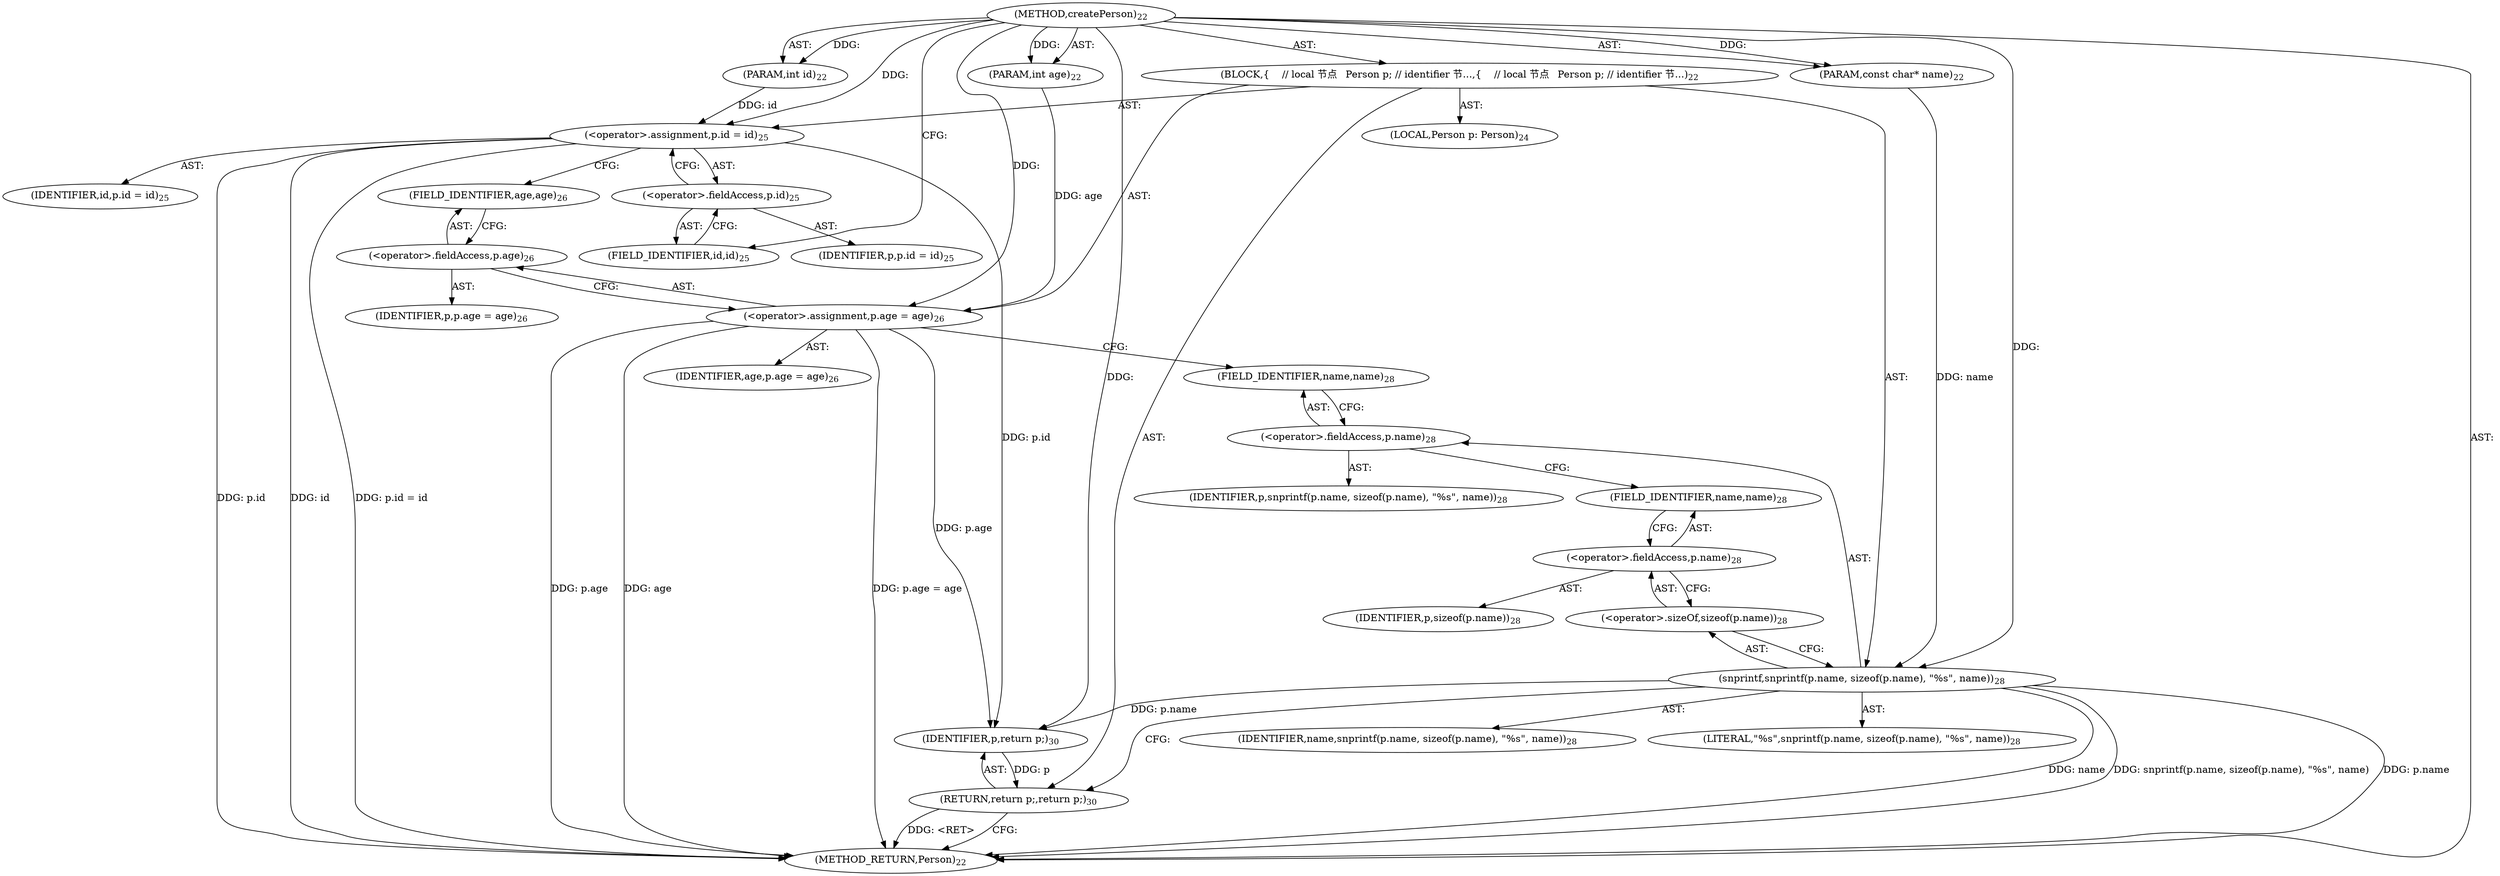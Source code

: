 digraph "createPerson" {  
"44" [label = <(METHOD,createPerson)<SUB>22</SUB>> ]
"45" [label = <(PARAM,int id)<SUB>22</SUB>> ]
"46" [label = <(PARAM,const char* name)<SUB>22</SUB>> ]
"47" [label = <(PARAM,int age)<SUB>22</SUB>> ]
"48" [label = <(BLOCK,{
    // local 节点
    Person p; // identifier 节...,{
    // local 节点
    Person p; // identifier 节...)<SUB>22</SUB>> ]
"49" [label = <(LOCAL,Person p: Person)<SUB>24</SUB>> ]
"50" [label = <(&lt;operator&gt;.assignment,p.id = id)<SUB>25</SUB>> ]
"51" [label = <(&lt;operator&gt;.fieldAccess,p.id)<SUB>25</SUB>> ]
"52" [label = <(IDENTIFIER,p,p.id = id)<SUB>25</SUB>> ]
"53" [label = <(FIELD_IDENTIFIER,id,id)<SUB>25</SUB>> ]
"54" [label = <(IDENTIFIER,id,p.id = id)<SUB>25</SUB>> ]
"55" [label = <(&lt;operator&gt;.assignment,p.age = age)<SUB>26</SUB>> ]
"56" [label = <(&lt;operator&gt;.fieldAccess,p.age)<SUB>26</SUB>> ]
"57" [label = <(IDENTIFIER,p,p.age = age)<SUB>26</SUB>> ]
"58" [label = <(FIELD_IDENTIFIER,age,age)<SUB>26</SUB>> ]
"59" [label = <(IDENTIFIER,age,p.age = age)<SUB>26</SUB>> ]
"60" [label = <(snprintf,snprintf(p.name, sizeof(p.name), &quot;%s&quot;, name))<SUB>28</SUB>> ]
"61" [label = <(&lt;operator&gt;.fieldAccess,p.name)<SUB>28</SUB>> ]
"62" [label = <(IDENTIFIER,p,snprintf(p.name, sizeof(p.name), &quot;%s&quot;, name))<SUB>28</SUB>> ]
"63" [label = <(FIELD_IDENTIFIER,name,name)<SUB>28</SUB>> ]
"64" [label = <(&lt;operator&gt;.sizeOf,sizeof(p.name))<SUB>28</SUB>> ]
"65" [label = <(&lt;operator&gt;.fieldAccess,p.name)<SUB>28</SUB>> ]
"66" [label = <(IDENTIFIER,p,sizeof(p.name))<SUB>28</SUB>> ]
"67" [label = <(FIELD_IDENTIFIER,name,name)<SUB>28</SUB>> ]
"68" [label = <(LITERAL,&quot;%s&quot;,snprintf(p.name, sizeof(p.name), &quot;%s&quot;, name))<SUB>28</SUB>> ]
"69" [label = <(IDENTIFIER,name,snprintf(p.name, sizeof(p.name), &quot;%s&quot;, name))<SUB>28</SUB>> ]
"70" [label = <(RETURN,return p;,return p;)<SUB>30</SUB>> ]
"71" [label = <(IDENTIFIER,p,return p;)<SUB>30</SUB>> ]
"72" [label = <(METHOD_RETURN,Person)<SUB>22</SUB>> ]
  "44" -> "45"  [ label = "AST: "] 
  "44" -> "46"  [ label = "AST: "] 
  "44" -> "47"  [ label = "AST: "] 
  "44" -> "48"  [ label = "AST: "] 
  "44" -> "72"  [ label = "AST: "] 
  "48" -> "49"  [ label = "AST: "] 
  "48" -> "50"  [ label = "AST: "] 
  "48" -> "55"  [ label = "AST: "] 
  "48" -> "60"  [ label = "AST: "] 
  "48" -> "70"  [ label = "AST: "] 
  "50" -> "51"  [ label = "AST: "] 
  "50" -> "54"  [ label = "AST: "] 
  "51" -> "52"  [ label = "AST: "] 
  "51" -> "53"  [ label = "AST: "] 
  "55" -> "56"  [ label = "AST: "] 
  "55" -> "59"  [ label = "AST: "] 
  "56" -> "57"  [ label = "AST: "] 
  "56" -> "58"  [ label = "AST: "] 
  "60" -> "61"  [ label = "AST: "] 
  "60" -> "64"  [ label = "AST: "] 
  "60" -> "68"  [ label = "AST: "] 
  "60" -> "69"  [ label = "AST: "] 
  "61" -> "62"  [ label = "AST: "] 
  "61" -> "63"  [ label = "AST: "] 
  "64" -> "65"  [ label = "AST: "] 
  "65" -> "66"  [ label = "AST: "] 
  "65" -> "67"  [ label = "AST: "] 
  "70" -> "71"  [ label = "AST: "] 
  "50" -> "58"  [ label = "CFG: "] 
  "55" -> "63"  [ label = "CFG: "] 
  "60" -> "70"  [ label = "CFG: "] 
  "70" -> "72"  [ label = "CFG: "] 
  "51" -> "50"  [ label = "CFG: "] 
  "56" -> "55"  [ label = "CFG: "] 
  "61" -> "67"  [ label = "CFG: "] 
  "64" -> "60"  [ label = "CFG: "] 
  "53" -> "51"  [ label = "CFG: "] 
  "58" -> "56"  [ label = "CFG: "] 
  "63" -> "61"  [ label = "CFG: "] 
  "65" -> "64"  [ label = "CFG: "] 
  "67" -> "65"  [ label = "CFG: "] 
  "44" -> "53"  [ label = "CFG: "] 
  "70" -> "72"  [ label = "DDG: &lt;RET&gt;"] 
  "50" -> "72"  [ label = "DDG: p.id"] 
  "50" -> "72"  [ label = "DDG: id"] 
  "50" -> "72"  [ label = "DDG: p.id = id"] 
  "55" -> "72"  [ label = "DDG: p.age"] 
  "55" -> "72"  [ label = "DDG: age"] 
  "55" -> "72"  [ label = "DDG: p.age = age"] 
  "60" -> "72"  [ label = "DDG: p.name"] 
  "60" -> "72"  [ label = "DDG: name"] 
  "60" -> "72"  [ label = "DDG: snprintf(p.name, sizeof(p.name), &quot;%s&quot;, name)"] 
  "44" -> "45"  [ label = "DDG: "] 
  "44" -> "46"  [ label = "DDG: "] 
  "44" -> "47"  [ label = "DDG: "] 
  "45" -> "50"  [ label = "DDG: id"] 
  "44" -> "50"  [ label = "DDG: "] 
  "47" -> "55"  [ label = "DDG: age"] 
  "44" -> "55"  [ label = "DDG: "] 
  "71" -> "70"  [ label = "DDG: p"] 
  "44" -> "60"  [ label = "DDG: "] 
  "46" -> "60"  [ label = "DDG: name"] 
  "55" -> "71"  [ label = "DDG: p.age"] 
  "60" -> "71"  [ label = "DDG: p.name"] 
  "50" -> "71"  [ label = "DDG: p.id"] 
  "44" -> "71"  [ label = "DDG: "] 
}
